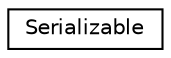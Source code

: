 digraph "Graphical Class Hierarchy"
{
  edge [fontname="Helvetica",fontsize="10",labelfontname="Helvetica",labelfontsize="10"];
  node [fontname="Helvetica",fontsize="10",shape=record];
  rankdir="LR";
  Node1 [label="Serializable",height=0.2,width=0.4,color="black", fillcolor="white", style="filled",URL="$interfaceSerializable.html",tooltip="Interface for customized serializing. "];
}
